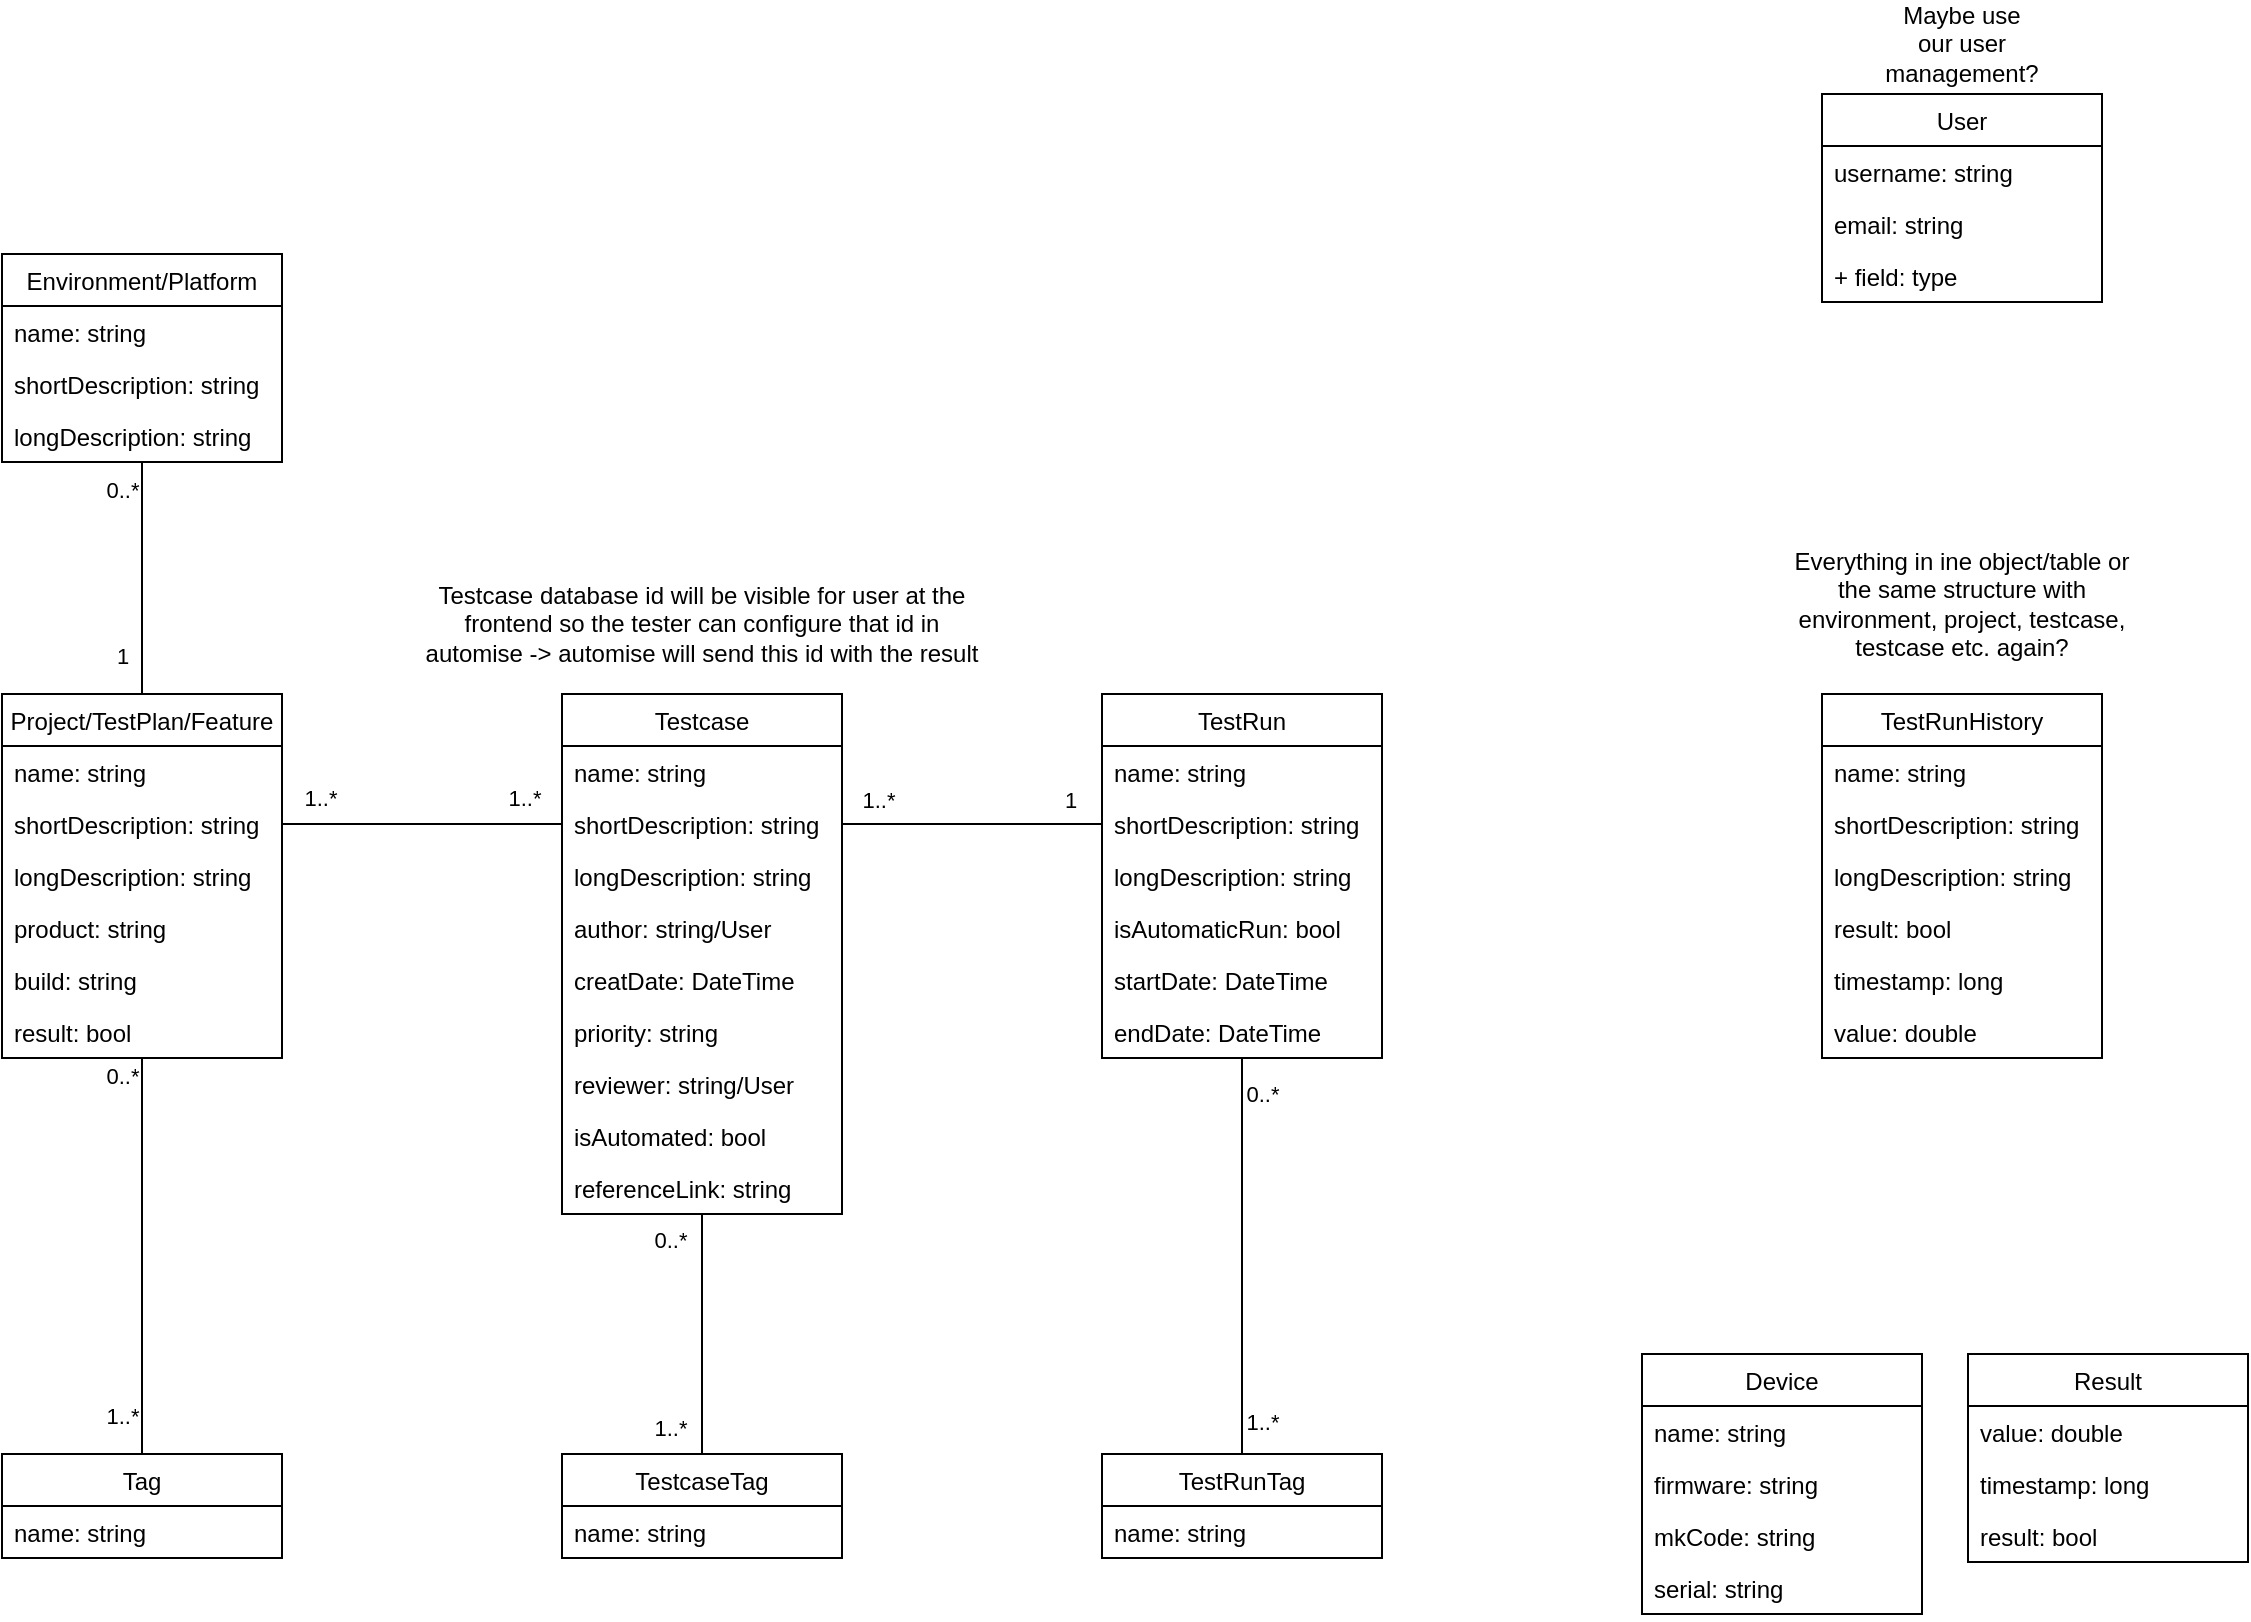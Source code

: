 <mxfile version="20.8.21" type="device"><diagram name="Page-1" id="80xlIoIL_Tgqml4ueEH9"><mxGraphModel dx="1243" dy="935" grid="1" gridSize="10" guides="1" tooltips="1" connect="1" arrows="1" fold="1" page="1" pageScale="1" pageWidth="827" pageHeight="1169" math="0" shadow="0"><root><mxCell id="0"/><mxCell id="1" parent="0"/><mxCell id="7zhEitKWnOMPBY1awrK7-49" style="edgeStyle=orthogonalEdgeStyle;rounded=0;orthogonalLoop=1;jettySize=auto;html=1;entryX=0.5;entryY=0;entryDx=0;entryDy=0;endArrow=none;endFill=0;" edge="1" parent="1" source="hktTCCk2dDebHr9fmQuZ-1" target="hktTCCk2dDebHr9fmQuZ-5"><mxGeometry relative="1" as="geometry"/></mxCell><mxCell id="7zhEitKWnOMPBY1awrK7-50" value="1" style="edgeLabel;html=1;align=center;verticalAlign=middle;resizable=0;points=[];" vertex="1" connectable="0" parent="7zhEitKWnOMPBY1awrK7-49"><mxGeometry x="0.731" y="-1" relative="1" as="geometry"><mxPoint x="-9" y="-4" as="offset"/></mxGeometry></mxCell><mxCell id="7zhEitKWnOMPBY1awrK7-51" value="0..*" style="edgeLabel;html=1;align=center;verticalAlign=middle;resizable=0;points=[];" vertex="1" connectable="0" parent="7zhEitKWnOMPBY1awrK7-49"><mxGeometry x="-0.769" relative="1" as="geometry"><mxPoint x="-10" as="offset"/></mxGeometry></mxCell><mxCell id="hktTCCk2dDebHr9fmQuZ-1" value="Environment/Platform" style="swimlane;fontStyle=0;childLayout=stackLayout;horizontal=1;startSize=26;fillColor=none;horizontalStack=0;resizeParent=1;resizeParentMax=0;resizeLast=0;collapsible=1;marginBottom=0;" parent="1" vertex="1"><mxGeometry x="80" y="210" width="140" height="104" as="geometry"/></mxCell><mxCell id="hktTCCk2dDebHr9fmQuZ-2" value="name: string" style="text;strokeColor=none;fillColor=none;align=left;verticalAlign=top;spacingLeft=4;spacingRight=4;overflow=hidden;rotatable=0;points=[[0,0.5],[1,0.5]];portConstraint=eastwest;" parent="hktTCCk2dDebHr9fmQuZ-1" vertex="1"><mxGeometry y="26" width="140" height="26" as="geometry"/></mxCell><mxCell id="hktTCCk2dDebHr9fmQuZ-3" value="shortDescription: string" style="text;strokeColor=none;fillColor=none;align=left;verticalAlign=top;spacingLeft=4;spacingRight=4;overflow=hidden;rotatable=0;points=[[0,0.5],[1,0.5]];portConstraint=eastwest;" parent="hktTCCk2dDebHr9fmQuZ-1" vertex="1"><mxGeometry y="52" width="140" height="26" as="geometry"/></mxCell><mxCell id="hktTCCk2dDebHr9fmQuZ-51" value="longDescription: string" style="text;strokeColor=none;fillColor=none;align=left;verticalAlign=top;spacingLeft=4;spacingRight=4;overflow=hidden;rotatable=0;points=[[0,0.5],[1,0.5]];portConstraint=eastwest;" parent="hktTCCk2dDebHr9fmQuZ-1" vertex="1"><mxGeometry y="78" width="140" height="26" as="geometry"/></mxCell><mxCell id="7zhEitKWnOMPBY1awrK7-36" style="edgeStyle=orthogonalEdgeStyle;rounded=0;orthogonalLoop=1;jettySize=auto;html=1;entryX=0.5;entryY=0;entryDx=0;entryDy=0;endArrow=none;endFill=0;" edge="1" parent="1" source="hktTCCk2dDebHr9fmQuZ-5" target="7zhEitKWnOMPBY1awrK7-45"><mxGeometry relative="1" as="geometry"><mxPoint x="430" y="800" as="targetPoint"/><Array as="points"><mxPoint x="150" y="770"/><mxPoint x="150" y="770"/></Array></mxGeometry></mxCell><mxCell id="7zhEitKWnOMPBY1awrK7-39" value="0..*" style="edgeLabel;html=1;align=center;verticalAlign=middle;resizable=0;points=[];" vertex="1" connectable="0" parent="7zhEitKWnOMPBY1awrK7-36"><mxGeometry x="-0.906" y="3" relative="1" as="geometry"><mxPoint x="-13" y="-1" as="offset"/></mxGeometry></mxCell><mxCell id="7zhEitKWnOMPBY1awrK7-42" value="1..*" style="edgeLabel;html=1;align=center;verticalAlign=middle;resizable=0;points=[];" vertex="1" connectable="0" parent="7zhEitKWnOMPBY1awrK7-36"><mxGeometry x="0.892" y="-2" relative="1" as="geometry"><mxPoint x="-8" y="-9" as="offset"/></mxGeometry></mxCell><mxCell id="hktTCCk2dDebHr9fmQuZ-5" value="Project/TestPlan/Feature" style="swimlane;fontStyle=0;childLayout=stackLayout;horizontal=1;startSize=26;fillColor=none;horizontalStack=0;resizeParent=1;resizeParentMax=0;resizeLast=0;collapsible=1;marginBottom=0;" parent="1" vertex="1"><mxGeometry x="80" y="430" width="140" height="182" as="geometry"/></mxCell><mxCell id="hktTCCk2dDebHr9fmQuZ-6" value="name: string" style="text;strokeColor=none;fillColor=none;align=left;verticalAlign=top;spacingLeft=4;spacingRight=4;overflow=hidden;rotatable=0;points=[[0,0.5],[1,0.5]];portConstraint=eastwest;" parent="hktTCCk2dDebHr9fmQuZ-5" vertex="1"><mxGeometry y="26" width="140" height="26" as="geometry"/></mxCell><mxCell id="hktTCCk2dDebHr9fmQuZ-7" value="shortDescription: string" style="text;strokeColor=none;fillColor=none;align=left;verticalAlign=top;spacingLeft=4;spacingRight=4;overflow=hidden;rotatable=0;points=[[0,0.5],[1,0.5]];portConstraint=eastwest;" parent="hktTCCk2dDebHr9fmQuZ-5" vertex="1"><mxGeometry y="52" width="140" height="26" as="geometry"/></mxCell><mxCell id="hktTCCk2dDebHr9fmQuZ-8" value="longDescription: string" style="text;strokeColor=none;fillColor=none;align=left;verticalAlign=top;spacingLeft=4;spacingRight=4;overflow=hidden;rotatable=0;points=[[0,0.5],[1,0.5]];portConstraint=eastwest;" parent="hktTCCk2dDebHr9fmQuZ-5" vertex="1"><mxGeometry y="78" width="140" height="26" as="geometry"/></mxCell><mxCell id="7zhEitKWnOMPBY1awrK7-34" value="product: string" style="text;strokeColor=none;fillColor=none;align=left;verticalAlign=top;spacingLeft=4;spacingRight=4;overflow=hidden;rotatable=0;points=[[0,0.5],[1,0.5]];portConstraint=eastwest;" vertex="1" parent="hktTCCk2dDebHr9fmQuZ-5"><mxGeometry y="104" width="140" height="26" as="geometry"/></mxCell><mxCell id="7zhEitKWnOMPBY1awrK7-35" value="build: string" style="text;strokeColor=none;fillColor=none;align=left;verticalAlign=top;spacingLeft=4;spacingRight=4;overflow=hidden;rotatable=0;points=[[0,0.5],[1,0.5]];portConstraint=eastwest;" vertex="1" parent="hktTCCk2dDebHr9fmQuZ-5"><mxGeometry y="130" width="140" height="26" as="geometry"/></mxCell><mxCell id="hktTCCk2dDebHr9fmQuZ-53" value="result: bool" style="text;strokeColor=none;fillColor=none;align=left;verticalAlign=top;spacingLeft=4;spacingRight=4;overflow=hidden;rotatable=0;points=[[0,0.5],[1,0.5]];portConstraint=eastwest;" parent="hktTCCk2dDebHr9fmQuZ-5" vertex="1"><mxGeometry y="156" width="140" height="26" as="geometry"/></mxCell><mxCell id="7zhEitKWnOMPBY1awrK7-37" style="edgeStyle=orthogonalEdgeStyle;rounded=0;orthogonalLoop=1;jettySize=auto;html=1;exitX=0.5;exitY=1;exitDx=0;exitDy=0;entryX=0.5;entryY=0;entryDx=0;entryDy=0;endArrow=none;endFill=0;" edge="1" parent="1" source="hktTCCk2dDebHr9fmQuZ-11" target="hktTCCk2dDebHr9fmQuZ-44"><mxGeometry relative="1" as="geometry"/></mxCell><mxCell id="7zhEitKWnOMPBY1awrK7-40" value="0..*" style="edgeLabel;html=1;align=center;verticalAlign=middle;resizable=0;points=[];" vertex="1" connectable="0" parent="7zhEitKWnOMPBY1awrK7-37"><mxGeometry x="-0.785" y="-1" relative="1" as="geometry"><mxPoint x="-15" as="offset"/></mxGeometry></mxCell><mxCell id="7zhEitKWnOMPBY1awrK7-43" value="1..*" style="edgeLabel;html=1;align=center;verticalAlign=middle;resizable=0;points=[];" vertex="1" connectable="0" parent="7zhEitKWnOMPBY1awrK7-37"><mxGeometry x="0.629" relative="1" as="geometry"><mxPoint x="-16" y="9" as="offset"/></mxGeometry></mxCell><mxCell id="hktTCCk2dDebHr9fmQuZ-11" value="Testcase" style="swimlane;fontStyle=0;childLayout=stackLayout;horizontal=1;startSize=26;fillColor=none;horizontalStack=0;resizeParent=1;resizeParentMax=0;resizeLast=0;collapsible=1;marginBottom=0;" parent="1" vertex="1"><mxGeometry x="360" y="430" width="140" height="260" as="geometry"/></mxCell><mxCell id="hktTCCk2dDebHr9fmQuZ-12" value="name: string" style="text;strokeColor=none;fillColor=none;align=left;verticalAlign=top;spacingLeft=4;spacingRight=4;overflow=hidden;rotatable=0;points=[[0,0.5],[1,0.5]];portConstraint=eastwest;" parent="hktTCCk2dDebHr9fmQuZ-11" vertex="1"><mxGeometry y="26" width="140" height="26" as="geometry"/></mxCell><mxCell id="hktTCCk2dDebHr9fmQuZ-13" value="shortDescription: string" style="text;strokeColor=none;fillColor=none;align=left;verticalAlign=top;spacingLeft=4;spacingRight=4;overflow=hidden;rotatable=0;points=[[0,0.5],[1,0.5]];portConstraint=eastwest;" parent="hktTCCk2dDebHr9fmQuZ-11" vertex="1"><mxGeometry y="52" width="140" height="26" as="geometry"/></mxCell><mxCell id="hktTCCk2dDebHr9fmQuZ-14" value="longDescription: string" style="text;strokeColor=none;fillColor=none;align=left;verticalAlign=top;spacingLeft=4;spacingRight=4;overflow=hidden;rotatable=0;points=[[0,0.5],[1,0.5]];portConstraint=eastwest;" parent="hktTCCk2dDebHr9fmQuZ-11" vertex="1"><mxGeometry y="78" width="140" height="26" as="geometry"/></mxCell><mxCell id="hktTCCk2dDebHr9fmQuZ-15" value="author: string/User" style="text;strokeColor=none;fillColor=none;align=left;verticalAlign=top;spacingLeft=4;spacingRight=4;overflow=hidden;rotatable=0;points=[[0,0.5],[1,0.5]];portConstraint=eastwest;" parent="hktTCCk2dDebHr9fmQuZ-11" vertex="1"><mxGeometry y="104" width="140" height="26" as="geometry"/></mxCell><mxCell id="hktTCCk2dDebHr9fmQuZ-23" value="creatDate: DateTime" style="text;strokeColor=none;fillColor=none;align=left;verticalAlign=top;spacingLeft=4;spacingRight=4;overflow=hidden;rotatable=0;points=[[0,0.5],[1,0.5]];portConstraint=eastwest;" parent="hktTCCk2dDebHr9fmQuZ-11" vertex="1"><mxGeometry y="130" width="140" height="26" as="geometry"/></mxCell><mxCell id="hktTCCk2dDebHr9fmQuZ-48" value="priority: string" style="text;strokeColor=none;fillColor=none;align=left;verticalAlign=top;spacingLeft=4;spacingRight=4;overflow=hidden;rotatable=0;points=[[0,0.5],[1,0.5]];portConstraint=eastwest;" parent="hktTCCk2dDebHr9fmQuZ-11" vertex="1"><mxGeometry y="156" width="140" height="26" as="geometry"/></mxCell><mxCell id="hktTCCk2dDebHr9fmQuZ-49" value="reviewer: string/User" style="text;strokeColor=none;fillColor=none;align=left;verticalAlign=top;spacingLeft=4;spacingRight=4;overflow=hidden;rotatable=0;points=[[0,0.5],[1,0.5]];portConstraint=eastwest;" parent="hktTCCk2dDebHr9fmQuZ-11" vertex="1"><mxGeometry y="182" width="140" height="26" as="geometry"/></mxCell><mxCell id="hktTCCk2dDebHr9fmQuZ-50" value="isAutomated: bool" style="text;strokeColor=none;fillColor=none;align=left;verticalAlign=top;spacingLeft=4;spacingRight=4;overflow=hidden;rotatable=0;points=[[0,0.5],[1,0.5]];portConstraint=eastwest;" parent="hktTCCk2dDebHr9fmQuZ-11" vertex="1"><mxGeometry y="208" width="140" height="26" as="geometry"/></mxCell><mxCell id="7zhEitKWnOMPBY1awrK7-33" value="referenceLink: string" style="text;strokeColor=none;fillColor=none;align=left;verticalAlign=top;spacingLeft=4;spacingRight=4;overflow=hidden;rotatable=0;points=[[0,0.5],[1,0.5]];portConstraint=eastwest;" vertex="1" parent="hktTCCk2dDebHr9fmQuZ-11"><mxGeometry y="234" width="140" height="26" as="geometry"/></mxCell><mxCell id="hktTCCk2dDebHr9fmQuZ-16" style="edgeStyle=orthogonalEdgeStyle;rounded=0;orthogonalLoop=1;jettySize=auto;html=1;exitX=1;exitY=0.5;exitDx=0;exitDy=0;entryX=0;entryY=0.5;entryDx=0;entryDy=0;endArrow=none;endFill=0;" parent="1" source="hktTCCk2dDebHr9fmQuZ-7" target="hktTCCk2dDebHr9fmQuZ-13" edge="1"><mxGeometry relative="1" as="geometry"/></mxCell><mxCell id="hktTCCk2dDebHr9fmQuZ-25" value="1..*" style="edgeLabel;html=1;align=center;verticalAlign=middle;resizable=0;points=[];" parent="hktTCCk2dDebHr9fmQuZ-16" vertex="1" connectable="0"><mxGeometry x="-0.735" y="1" relative="1" as="geometry"><mxPoint y="-12" as="offset"/></mxGeometry></mxCell><mxCell id="hktTCCk2dDebHr9fmQuZ-26" value="1..*" style="edgeLabel;html=1;align=center;verticalAlign=middle;resizable=0;points=[];" parent="hktTCCk2dDebHr9fmQuZ-16" vertex="1" connectable="0"><mxGeometry x="0.722" y="1" relative="1" as="geometry"><mxPoint y="-12" as="offset"/></mxGeometry></mxCell><mxCell id="7zhEitKWnOMPBY1awrK7-38" style="edgeStyle=orthogonalEdgeStyle;rounded=0;orthogonalLoop=1;jettySize=auto;html=1;entryX=0.5;entryY=0;entryDx=0;entryDy=0;endArrow=none;endFill=0;" edge="1" parent="1" source="hktTCCk2dDebHr9fmQuZ-17" target="7zhEitKWnOMPBY1awrK7-47"><mxGeometry relative="1" as="geometry"><mxPoint x="430" y="810" as="targetPoint"/><Array as="points"><mxPoint x="700" y="780"/><mxPoint x="700" y="780"/></Array></mxGeometry></mxCell><mxCell id="7zhEitKWnOMPBY1awrK7-41" value="0..*" style="edgeLabel;html=1;align=center;verticalAlign=middle;resizable=0;points=[];" vertex="1" connectable="0" parent="7zhEitKWnOMPBY1awrK7-38"><mxGeometry x="-0.936" y="-1" relative="1" as="geometry"><mxPoint x="11" y="11" as="offset"/></mxGeometry></mxCell><mxCell id="7zhEitKWnOMPBY1awrK7-44" value="1..*" style="edgeLabel;html=1;align=center;verticalAlign=middle;resizable=0;points=[];" vertex="1" connectable="0" parent="7zhEitKWnOMPBY1awrK7-38"><mxGeometry x="0.889" relative="1" as="geometry"><mxPoint x="10" y="-5" as="offset"/></mxGeometry></mxCell><mxCell id="hktTCCk2dDebHr9fmQuZ-17" value="TestRun" style="swimlane;fontStyle=0;childLayout=stackLayout;horizontal=1;startSize=26;fillColor=none;horizontalStack=0;resizeParent=1;resizeParentMax=0;resizeLast=0;collapsible=1;marginBottom=0;" parent="1" vertex="1"><mxGeometry x="630" y="430" width="140" height="182" as="geometry"/></mxCell><mxCell id="hktTCCk2dDebHr9fmQuZ-18" value="name: string" style="text;strokeColor=none;fillColor=none;align=left;verticalAlign=top;spacingLeft=4;spacingRight=4;overflow=hidden;rotatable=0;points=[[0,0.5],[1,0.5]];portConstraint=eastwest;" parent="hktTCCk2dDebHr9fmQuZ-17" vertex="1"><mxGeometry y="26" width="140" height="26" as="geometry"/></mxCell><mxCell id="hktTCCk2dDebHr9fmQuZ-19" value="shortDescription: string" style="text;strokeColor=none;fillColor=none;align=left;verticalAlign=top;spacingLeft=4;spacingRight=4;overflow=hidden;rotatable=0;points=[[0,0.5],[1,0.5]];portConstraint=eastwest;" parent="hktTCCk2dDebHr9fmQuZ-17" vertex="1"><mxGeometry y="52" width="140" height="26" as="geometry"/></mxCell><mxCell id="hktTCCk2dDebHr9fmQuZ-20" value="longDescription: string" style="text;strokeColor=none;fillColor=none;align=left;verticalAlign=top;spacingLeft=4;spacingRight=4;overflow=hidden;rotatable=0;points=[[0,0.5],[1,0.5]];portConstraint=eastwest;" parent="hktTCCk2dDebHr9fmQuZ-17" vertex="1"><mxGeometry y="78" width="140" height="26" as="geometry"/></mxCell><mxCell id="7zhEitKWnOMPBY1awrK7-24" value="isAutomaticRun: bool" style="text;strokeColor=none;fillColor=none;align=left;verticalAlign=top;spacingLeft=4;spacingRight=4;overflow=hidden;rotatable=0;points=[[0,0.5],[1,0.5]];portConstraint=eastwest;" vertex="1" parent="hktTCCk2dDebHr9fmQuZ-17"><mxGeometry y="104" width="140" height="26" as="geometry"/></mxCell><mxCell id="7zhEitKWnOMPBY1awrK7-25" value="startDate: DateTime" style="text;strokeColor=none;fillColor=none;align=left;verticalAlign=top;spacingLeft=4;spacingRight=4;overflow=hidden;rotatable=0;points=[[0,0.5],[1,0.5]];portConstraint=eastwest;" vertex="1" parent="hktTCCk2dDebHr9fmQuZ-17"><mxGeometry y="130" width="140" height="26" as="geometry"/></mxCell><mxCell id="7zhEitKWnOMPBY1awrK7-32" value="endDate: DateTime" style="text;strokeColor=none;fillColor=none;align=left;verticalAlign=top;spacingLeft=4;spacingRight=4;overflow=hidden;rotatable=0;points=[[0,0.5],[1,0.5]];portConstraint=eastwest;" vertex="1" parent="hktTCCk2dDebHr9fmQuZ-17"><mxGeometry y="156" width="140" height="26" as="geometry"/></mxCell><mxCell id="hktTCCk2dDebHr9fmQuZ-24" style="edgeStyle=orthogonalEdgeStyle;rounded=0;orthogonalLoop=1;jettySize=auto;html=1;entryX=0;entryY=0.5;entryDx=0;entryDy=0;endArrow=none;endFill=0;exitX=1;exitY=0.5;exitDx=0;exitDy=0;" parent="1" source="hktTCCk2dDebHr9fmQuZ-13" target="hktTCCk2dDebHr9fmQuZ-19" edge="1"><mxGeometry relative="1" as="geometry"><mxPoint x="540" y="580" as="sourcePoint"/><mxPoint x="370" y="505" as="targetPoint"/></mxGeometry></mxCell><mxCell id="hktTCCk2dDebHr9fmQuZ-68" value="1..*" style="edgeLabel;html=1;align=center;verticalAlign=middle;resizable=0;points=[];" parent="hktTCCk2dDebHr9fmQuZ-24" vertex="1" connectable="0"><mxGeometry x="-0.723" y="2" relative="1" as="geometry"><mxPoint y="-10" as="offset"/></mxGeometry></mxCell><mxCell id="hktTCCk2dDebHr9fmQuZ-69" value="1" style="edgeLabel;html=1;align=center;verticalAlign=middle;resizable=0;points=[];" parent="hktTCCk2dDebHr9fmQuZ-24" vertex="1" connectable="0"><mxGeometry x="0.753" y="2" relative="1" as="geometry"><mxPoint y="-10" as="offset"/></mxGeometry></mxCell><mxCell id="hktTCCk2dDebHr9fmQuZ-37" value="Device" style="swimlane;fontStyle=0;childLayout=stackLayout;horizontal=1;startSize=26;fillColor=none;horizontalStack=0;resizeParent=1;resizeParentMax=0;resizeLast=0;collapsible=1;marginBottom=0;" parent="1" vertex="1"><mxGeometry x="900" y="760" width="140" height="130" as="geometry"/></mxCell><mxCell id="hktTCCk2dDebHr9fmQuZ-38" value="name: string" style="text;strokeColor=none;fillColor=none;align=left;verticalAlign=top;spacingLeft=4;spacingRight=4;overflow=hidden;rotatable=0;points=[[0,0.5],[1,0.5]];portConstraint=eastwest;" parent="hktTCCk2dDebHr9fmQuZ-37" vertex="1"><mxGeometry y="26" width="140" height="26" as="geometry"/></mxCell><mxCell id="hktTCCk2dDebHr9fmQuZ-39" value="firmware: string" style="text;strokeColor=none;fillColor=none;align=left;verticalAlign=top;spacingLeft=4;spacingRight=4;overflow=hidden;rotatable=0;points=[[0,0.5],[1,0.5]];portConstraint=eastwest;" parent="hktTCCk2dDebHr9fmQuZ-37" vertex="1"><mxGeometry y="52" width="140" height="26" as="geometry"/></mxCell><mxCell id="hktTCCk2dDebHr9fmQuZ-40" value="mkCode: string" style="text;strokeColor=none;fillColor=none;align=left;verticalAlign=top;spacingLeft=4;spacingRight=4;overflow=hidden;rotatable=0;points=[[0,0.5],[1,0.5]];portConstraint=eastwest;" parent="hktTCCk2dDebHr9fmQuZ-37" vertex="1"><mxGeometry y="78" width="140" height="26" as="geometry"/></mxCell><mxCell id="hktTCCk2dDebHr9fmQuZ-41" value="serial: string" style="text;strokeColor=none;fillColor=none;align=left;verticalAlign=top;spacingLeft=4;spacingRight=4;overflow=hidden;rotatable=0;points=[[0,0.5],[1,0.5]];portConstraint=eastwest;" parent="hktTCCk2dDebHr9fmQuZ-37" vertex="1"><mxGeometry y="104" width="140" height="26" as="geometry"/></mxCell><mxCell id="hktTCCk2dDebHr9fmQuZ-44" value="TestcaseTag" style="swimlane;fontStyle=0;childLayout=stackLayout;horizontal=1;startSize=26;fillColor=none;horizontalStack=0;resizeParent=1;resizeParentMax=0;resizeLast=0;collapsible=1;marginBottom=0;" parent="1" vertex="1"><mxGeometry x="360" y="810" width="140" height="52" as="geometry"/></mxCell><mxCell id="hktTCCk2dDebHr9fmQuZ-45" value="name: string" style="text;strokeColor=none;fillColor=none;align=left;verticalAlign=top;spacingLeft=4;spacingRight=4;overflow=hidden;rotatable=0;points=[[0,0.5],[1,0.5]];portConstraint=eastwest;" parent="hktTCCk2dDebHr9fmQuZ-44" vertex="1"><mxGeometry y="26" width="140" height="26" as="geometry"/></mxCell><mxCell id="hktTCCk2dDebHr9fmQuZ-58" value="User" style="swimlane;fontStyle=0;childLayout=stackLayout;horizontal=1;startSize=26;fillColor=none;horizontalStack=0;resizeParent=1;resizeParentMax=0;resizeLast=0;collapsible=1;marginBottom=0;" parent="1" vertex="1"><mxGeometry x="990" y="130" width="140" height="104" as="geometry"/></mxCell><mxCell id="hktTCCk2dDebHr9fmQuZ-59" value="username: string" style="text;strokeColor=none;fillColor=none;align=left;verticalAlign=top;spacingLeft=4;spacingRight=4;overflow=hidden;rotatable=0;points=[[0,0.5],[1,0.5]];portConstraint=eastwest;" parent="hktTCCk2dDebHr9fmQuZ-58" vertex="1"><mxGeometry y="26" width="140" height="26" as="geometry"/></mxCell><mxCell id="hktTCCk2dDebHr9fmQuZ-60" value="email: string" style="text;strokeColor=none;fillColor=none;align=left;verticalAlign=top;spacingLeft=4;spacingRight=4;overflow=hidden;rotatable=0;points=[[0,0.5],[1,0.5]];portConstraint=eastwest;" parent="hktTCCk2dDebHr9fmQuZ-58" vertex="1"><mxGeometry y="52" width="140" height="26" as="geometry"/></mxCell><mxCell id="hktTCCk2dDebHr9fmQuZ-61" value="+ field: type" style="text;strokeColor=none;fillColor=none;align=left;verticalAlign=top;spacingLeft=4;spacingRight=4;overflow=hidden;rotatable=0;points=[[0,0.5],[1,0.5]];portConstraint=eastwest;" parent="hktTCCk2dDebHr9fmQuZ-58" vertex="1"><mxGeometry y="78" width="140" height="26" as="geometry"/></mxCell><mxCell id="hktTCCk2dDebHr9fmQuZ-62" value="Result" style="swimlane;fontStyle=0;childLayout=stackLayout;horizontal=1;startSize=26;fillColor=none;horizontalStack=0;resizeParent=1;resizeParentMax=0;resizeLast=0;collapsible=1;marginBottom=0;" parent="1" vertex="1"><mxGeometry x="1063" y="760" width="140" height="104" as="geometry"/></mxCell><mxCell id="hktTCCk2dDebHr9fmQuZ-64" value="value: double" style="text;strokeColor=none;fillColor=none;align=left;verticalAlign=top;spacingLeft=4;spacingRight=4;overflow=hidden;rotatable=0;points=[[0,0.5],[1,0.5]];portConstraint=eastwest;" parent="hktTCCk2dDebHr9fmQuZ-62" vertex="1"><mxGeometry y="26" width="140" height="26" as="geometry"/></mxCell><mxCell id="hktTCCk2dDebHr9fmQuZ-65" value="timestamp: long" style="text;strokeColor=none;fillColor=none;align=left;verticalAlign=top;spacingLeft=4;spacingRight=4;overflow=hidden;rotatable=0;points=[[0,0.5],[1,0.5]];portConstraint=eastwest;" parent="hktTCCk2dDebHr9fmQuZ-62" vertex="1"><mxGeometry y="52" width="140" height="26" as="geometry"/></mxCell><mxCell id="7zhEitKWnOMPBY1awrK7-22" value="result: bool" style="text;strokeColor=none;fillColor=none;align=left;verticalAlign=top;spacingLeft=4;spacingRight=4;overflow=hidden;rotatable=0;points=[[0,0.5],[1,0.5]];portConstraint=eastwest;" vertex="1" parent="hktTCCk2dDebHr9fmQuZ-62"><mxGeometry y="78" width="140" height="26" as="geometry"/></mxCell><mxCell id="7zhEitKWnOMPBY1awrK7-1" value="Maybe use our user management?" style="text;html=1;strokeColor=none;fillColor=none;align=center;verticalAlign=middle;whiteSpace=wrap;rounded=0;" vertex="1" parent="1"><mxGeometry x="1030" y="90" width="60" height="30" as="geometry"/></mxCell><mxCell id="7zhEitKWnOMPBY1awrK7-3" value="TestRunHistory" style="swimlane;fontStyle=0;childLayout=stackLayout;horizontal=1;startSize=26;fillColor=none;horizontalStack=0;resizeParent=1;resizeParentMax=0;resizeLast=0;collapsible=1;marginBottom=0;" vertex="1" parent="1"><mxGeometry x="990" y="430" width="140" height="182" as="geometry"/></mxCell><mxCell id="7zhEitKWnOMPBY1awrK7-4" value="name: string" style="text;strokeColor=none;fillColor=none;align=left;verticalAlign=top;spacingLeft=4;spacingRight=4;overflow=hidden;rotatable=0;points=[[0,0.5],[1,0.5]];portConstraint=eastwest;" vertex="1" parent="7zhEitKWnOMPBY1awrK7-3"><mxGeometry y="26" width="140" height="26" as="geometry"/></mxCell><mxCell id="7zhEitKWnOMPBY1awrK7-5" value="shortDescription: string" style="text;strokeColor=none;fillColor=none;align=left;verticalAlign=top;spacingLeft=4;spacingRight=4;overflow=hidden;rotatable=0;points=[[0,0.5],[1,0.5]];portConstraint=eastwest;" vertex="1" parent="7zhEitKWnOMPBY1awrK7-3"><mxGeometry y="52" width="140" height="26" as="geometry"/></mxCell><mxCell id="7zhEitKWnOMPBY1awrK7-6" value="longDescription: string" style="text;strokeColor=none;fillColor=none;align=left;verticalAlign=top;spacingLeft=4;spacingRight=4;overflow=hidden;rotatable=0;points=[[0,0.5],[1,0.5]];portConstraint=eastwest;" vertex="1" parent="7zhEitKWnOMPBY1awrK7-3"><mxGeometry y="78" width="140" height="26" as="geometry"/></mxCell><mxCell id="7zhEitKWnOMPBY1awrK7-7" value="result: bool" style="text;strokeColor=none;fillColor=none;align=left;verticalAlign=top;spacingLeft=4;spacingRight=4;overflow=hidden;rotatable=0;points=[[0,0.5],[1,0.5]];portConstraint=eastwest;" vertex="1" parent="7zhEitKWnOMPBY1awrK7-3"><mxGeometry y="104" width="140" height="26" as="geometry"/></mxCell><mxCell id="7zhEitKWnOMPBY1awrK7-9" value="timestamp: long" style="text;strokeColor=none;fillColor=none;align=left;verticalAlign=top;spacingLeft=4;spacingRight=4;overflow=hidden;rotatable=0;points=[[0,0.5],[1,0.5]];portConstraint=eastwest;" vertex="1" parent="7zhEitKWnOMPBY1awrK7-3"><mxGeometry y="130" width="140" height="26" as="geometry"/></mxCell><mxCell id="7zhEitKWnOMPBY1awrK7-10" value="value: double" style="text;strokeColor=none;fillColor=none;align=left;verticalAlign=top;spacingLeft=4;spacingRight=4;overflow=hidden;rotatable=0;points=[[0,0.5],[1,0.5]];portConstraint=eastwest;" vertex="1" parent="7zhEitKWnOMPBY1awrK7-3"><mxGeometry y="156" width="140" height="26" as="geometry"/></mxCell><mxCell id="7zhEitKWnOMPBY1awrK7-12" value="Everything in ine object/table or the same structure with environment, project, testcase, testcase etc. again?" style="text;html=1;strokeColor=none;fillColor=none;align=center;verticalAlign=middle;whiteSpace=wrap;rounded=0;" vertex="1" parent="1"><mxGeometry x="975" y="370" width="170" height="30" as="geometry"/></mxCell><mxCell id="7zhEitKWnOMPBY1awrK7-23" value="Testcase database id will be visible for user at the frontend so the tester can configure that id in automise -&amp;gt; automise will send this id with the result" style="text;html=1;strokeColor=none;fillColor=none;align=center;verticalAlign=middle;whiteSpace=wrap;rounded=0;" vertex="1" parent="1"><mxGeometry x="290" y="380" width="280" height="30" as="geometry"/></mxCell><mxCell id="7zhEitKWnOMPBY1awrK7-45" value="Tag" style="swimlane;fontStyle=0;childLayout=stackLayout;horizontal=1;startSize=26;fillColor=none;horizontalStack=0;resizeParent=1;resizeParentMax=0;resizeLast=0;collapsible=1;marginBottom=0;" vertex="1" parent="1"><mxGeometry x="80" y="810" width="140" height="52" as="geometry"/></mxCell><mxCell id="7zhEitKWnOMPBY1awrK7-46" value="name: string" style="text;strokeColor=none;fillColor=none;align=left;verticalAlign=top;spacingLeft=4;spacingRight=4;overflow=hidden;rotatable=0;points=[[0,0.5],[1,0.5]];portConstraint=eastwest;" vertex="1" parent="7zhEitKWnOMPBY1awrK7-45"><mxGeometry y="26" width="140" height="26" as="geometry"/></mxCell><mxCell id="7zhEitKWnOMPBY1awrK7-47" value="TestRunTag" style="swimlane;fontStyle=0;childLayout=stackLayout;horizontal=1;startSize=26;fillColor=none;horizontalStack=0;resizeParent=1;resizeParentMax=0;resizeLast=0;collapsible=1;marginBottom=0;" vertex="1" parent="1"><mxGeometry x="630" y="810" width="140" height="52" as="geometry"/></mxCell><mxCell id="7zhEitKWnOMPBY1awrK7-48" value="name: string" style="text;strokeColor=none;fillColor=none;align=left;verticalAlign=top;spacingLeft=4;spacingRight=4;overflow=hidden;rotatable=0;points=[[0,0.5],[1,0.5]];portConstraint=eastwest;" vertex="1" parent="7zhEitKWnOMPBY1awrK7-47"><mxGeometry y="26" width="140" height="26" as="geometry"/></mxCell></root></mxGraphModel></diagram></mxfile>